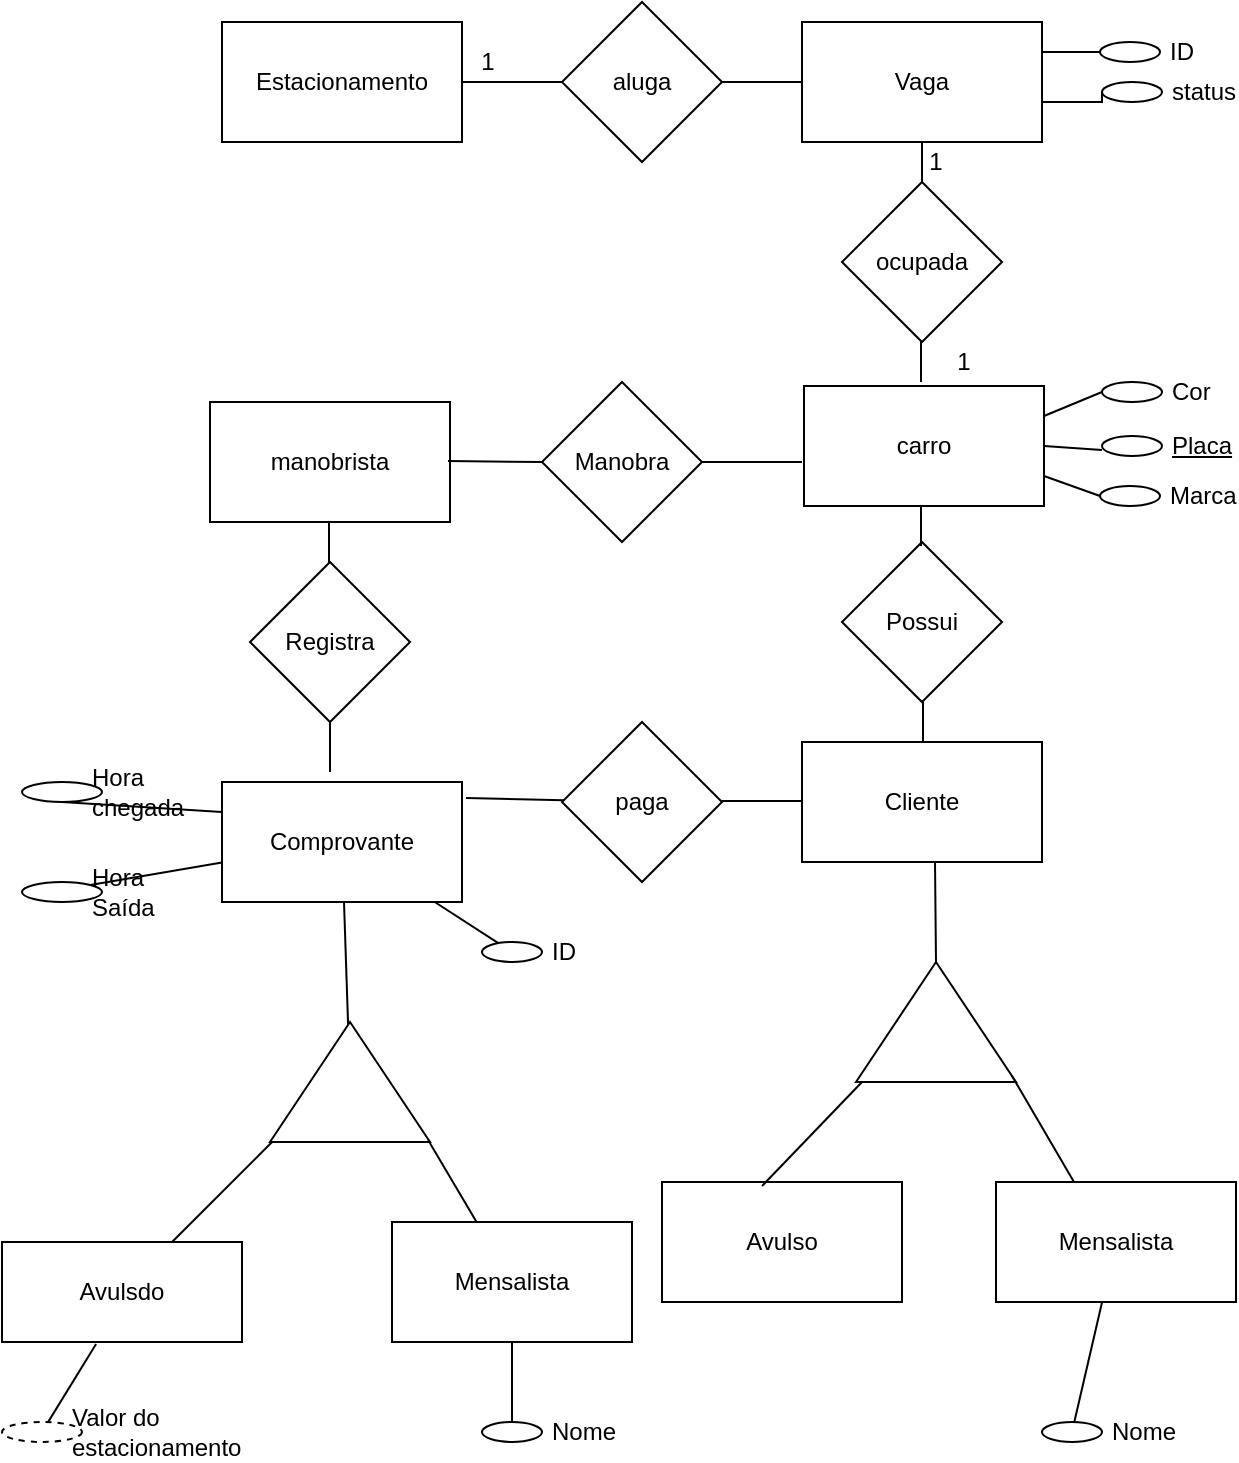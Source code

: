 <mxfile version="15.3.2" type="device"><diagram id="oyLj_8fKcUXU6CJUmneb" name="Page-1"><mxGraphModel dx="1422" dy="762" grid="1" gridSize="10" guides="1" tooltips="1" connect="1" arrows="1" fold="1" page="1" pageScale="1" pageWidth="827" pageHeight="1169" math="0" shadow="0"><root><mxCell id="0"/><mxCell id="1" parent="0"/><mxCell id="aMv5s2U3-ydj9eO4ZxPw-2" value="ocupada" style="rhombus;whiteSpace=wrap;html=1;" parent="1" vertex="1"><mxGeometry x="630" y="130" width="80" height="80" as="geometry"/></mxCell><mxCell id="aMv5s2U3-ydj9eO4ZxPw-6" value="Estacionamento" style="rounded=0;whiteSpace=wrap;html=1;" parent="1" vertex="1"><mxGeometry x="320" y="50" width="120" height="60" as="geometry"/></mxCell><mxCell id="OtYzrWS6GpuQRhWjGxq4-15" style="edgeStyle=orthogonalEdgeStyle;rounded=0;orthogonalLoop=1;jettySize=auto;html=1;exitX=1;exitY=0.25;exitDx=0;exitDy=0;entryX=0;entryY=0;entryDx=0;entryDy=0;endArrow=none;endFill=0;" parent="1" source="aMv5s2U3-ydj9eO4ZxPw-7" target="aMv5s2U3-ydj9eO4ZxPw-52" edge="1"><mxGeometry relative="1" as="geometry"/></mxCell><mxCell id="aMv5s2U3-ydj9eO4ZxPw-7" value="Vaga" style="rounded=0;whiteSpace=wrap;html=1;" parent="1" vertex="1"><mxGeometry x="610" y="50" width="120" height="60" as="geometry"/></mxCell><mxCell id="aMv5s2U3-ydj9eO4ZxPw-9" value="Cliente" style="rounded=0;whiteSpace=wrap;html=1;" parent="1" vertex="1"><mxGeometry x="610" y="410" width="120" height="60" as="geometry"/></mxCell><mxCell id="r7C4RSuPm8BqoWRQ45uf-9" style="edgeStyle=none;rounded=0;orthogonalLoop=1;jettySize=auto;html=1;entryX=1;entryY=0;entryDx=0;entryDy=0;endArrow=none;endFill=0;" edge="1" parent="1" source="aMv5s2U3-ydj9eO4ZxPw-10" target="r7C4RSuPm8BqoWRQ45uf-8"><mxGeometry relative="1" as="geometry"/></mxCell><mxCell id="aMv5s2U3-ydj9eO4ZxPw-10" value="Comprovante" style="rounded=0;whiteSpace=wrap;html=1;" parent="1" vertex="1"><mxGeometry x="320" y="430" width="120" height="60" as="geometry"/></mxCell><mxCell id="aMv5s2U3-ydj9eO4ZxPw-11" value="manobrista" style="rounded=0;whiteSpace=wrap;html=1;" parent="1" vertex="1"><mxGeometry x="314" y="240" width="120" height="60" as="geometry"/></mxCell><mxCell id="aMv5s2U3-ydj9eO4ZxPw-12" value="carro" style="rounded=0;whiteSpace=wrap;html=1;" parent="1" vertex="1"><mxGeometry x="611" y="232" width="120" height="60" as="geometry"/></mxCell><mxCell id="aMv5s2U3-ydj9eO4ZxPw-13" value="aluga" style="rhombus;whiteSpace=wrap;html=1;" parent="1" vertex="1"><mxGeometry x="490" y="40" width="80" height="80" as="geometry"/></mxCell><mxCell id="aMv5s2U3-ydj9eO4ZxPw-16" value="" style="endArrow=none;html=1;exitX=1;exitY=0.5;exitDx=0;exitDy=0;" parent="1" source="aMv5s2U3-ydj9eO4ZxPw-6" target="aMv5s2U3-ydj9eO4ZxPw-13" edge="1"><mxGeometry width="50" height="50" relative="1" as="geometry"><mxPoint x="450" y="380" as="sourcePoint"/><mxPoint x="500" y="330" as="targetPoint"/><Array as="points"><mxPoint x="470" y="80"/></Array></mxGeometry></mxCell><mxCell id="aMv5s2U3-ydj9eO4ZxPw-18" value="" style="endArrow=none;html=1;entryX=0;entryY=0.5;entryDx=0;entryDy=0;exitX=1;exitY=0.5;exitDx=0;exitDy=0;" parent="1" source="aMv5s2U3-ydj9eO4ZxPw-13" target="aMv5s2U3-ydj9eO4ZxPw-7" edge="1"><mxGeometry width="50" height="50" relative="1" as="geometry"><mxPoint x="450" y="380" as="sourcePoint"/><mxPoint x="500" y="330" as="targetPoint"/><Array as="points"/></mxGeometry></mxCell><mxCell id="aMv5s2U3-ydj9eO4ZxPw-19" value="1" style="text;html=1;strokeColor=none;fillColor=none;align=center;verticalAlign=middle;whiteSpace=wrap;rounded=0;" parent="1" vertex="1"><mxGeometry x="447" y="60" width="12" height="20" as="geometry"/></mxCell><mxCell id="aMv5s2U3-ydj9eO4ZxPw-21" value="" style="endArrow=none;html=1;exitX=1.017;exitY=0.133;exitDx=0;exitDy=0;exitPerimeter=0;" parent="1" source="aMv5s2U3-ydj9eO4ZxPw-10" target="aMv5s2U3-ydj9eO4ZxPw-37" edge="1"><mxGeometry width="50" height="50" relative="1" as="geometry"><mxPoint x="450" y="440" as="sourcePoint"/><mxPoint x="570" y="290" as="targetPoint"/><Array as="points"/></mxGeometry></mxCell><mxCell id="aMv5s2U3-ydj9eO4ZxPw-22" value="" style="endArrow=none;html=1;" parent="1" source="aMv5s2U3-ydj9eO4ZxPw-2" edge="1"><mxGeometry width="50" height="50" relative="1" as="geometry"><mxPoint x="600" y="200" as="sourcePoint"/><mxPoint x="670" y="110" as="targetPoint"/><Array as="points"/></mxGeometry></mxCell><mxCell id="aMv5s2U3-ydj9eO4ZxPw-23" value="" style="endArrow=none;html=1;" parent="1" edge="1"><mxGeometry width="50" height="50" relative="1" as="geometry"><mxPoint x="669.5" y="230" as="sourcePoint"/><mxPoint x="669.5" y="210" as="targetPoint"/><Array as="points"/></mxGeometry></mxCell><mxCell id="aMv5s2U3-ydj9eO4ZxPw-24" value="1" style="text;html=1;strokeColor=none;fillColor=none;align=center;verticalAlign=middle;whiteSpace=wrap;rounded=0;" parent="1" vertex="1"><mxGeometry x="671" y="110" width="12" height="20" as="geometry"/></mxCell><mxCell id="aMv5s2U3-ydj9eO4ZxPw-25" value="1" style="text;html=1;strokeColor=none;fillColor=none;align=center;verticalAlign=middle;whiteSpace=wrap;rounded=0;" parent="1" vertex="1"><mxGeometry x="685" y="210" width="12" height="20" as="geometry"/></mxCell><mxCell id="aMv5s2U3-ydj9eO4ZxPw-27" value="Possui" style="rhombus;whiteSpace=wrap;html=1;" parent="1" vertex="1"><mxGeometry x="630" y="310" width="80" height="80" as="geometry"/></mxCell><mxCell id="aMv5s2U3-ydj9eO4ZxPw-28" value="" style="endArrow=none;html=1;" parent="1" edge="1"><mxGeometry width="50" height="50" relative="1" as="geometry"><mxPoint x="669.5" y="312" as="sourcePoint"/><mxPoint x="669.5" y="292" as="targetPoint"/><Array as="points"/></mxGeometry></mxCell><mxCell id="aMv5s2U3-ydj9eO4ZxPw-30" value="" style="endArrow=none;html=1;" parent="1" edge="1"><mxGeometry width="50" height="50" relative="1" as="geometry"><mxPoint x="670.5" y="410" as="sourcePoint"/><mxPoint x="670.5" y="390" as="targetPoint"/><Array as="points"/></mxGeometry></mxCell><mxCell id="aMv5s2U3-ydj9eO4ZxPw-36" value="Registra" style="rhombus;whiteSpace=wrap;html=1;" parent="1" vertex="1"><mxGeometry x="334" y="320" width="80" height="80" as="geometry"/></mxCell><mxCell id="aMv5s2U3-ydj9eO4ZxPw-37" value="paga" style="rhombus;whiteSpace=wrap;html=1;" parent="1" vertex="1"><mxGeometry x="490" y="400" width="80" height="80" as="geometry"/></mxCell><mxCell id="aMv5s2U3-ydj9eO4ZxPw-39" value="" style="endArrow=none;html=1;" parent="1" edge="1"><mxGeometry width="50" height="50" relative="1" as="geometry"><mxPoint x="373.5" y="320" as="sourcePoint"/><mxPoint x="373.5" y="300" as="targetPoint"/><Array as="points"/></mxGeometry></mxCell><mxCell id="aMv5s2U3-ydj9eO4ZxPw-41" value="" style="triangle;whiteSpace=wrap;html=1;rotation=-90;" parent="1" vertex="1"><mxGeometry x="647" y="510" width="60" height="80" as="geometry"/></mxCell><mxCell id="aMv5s2U3-ydj9eO4ZxPw-42" value="" style="endArrow=none;html=1;exitX=1;exitY=0.5;exitDx=0;exitDy=0;" parent="1" source="aMv5s2U3-ydj9eO4ZxPw-41" edge="1"><mxGeometry width="50" height="50" relative="1" as="geometry"><mxPoint x="676.5" y="490" as="sourcePoint"/><mxPoint x="676.5" y="470" as="targetPoint"/><Array as="points"/></mxGeometry></mxCell><mxCell id="aMv5s2U3-ydj9eO4ZxPw-43" value="Avulso" style="rounded=0;whiteSpace=wrap;html=1;" parent="1" vertex="1"><mxGeometry x="540" y="630" width="120" height="60" as="geometry"/></mxCell><mxCell id="aMv5s2U3-ydj9eO4ZxPw-44" value="Mensalista" style="rounded=0;whiteSpace=wrap;html=1;" parent="1" vertex="1"><mxGeometry x="707" y="630" width="120" height="60" as="geometry"/></mxCell><mxCell id="aMv5s2U3-ydj9eO4ZxPw-45" value="" style="endArrow=none;html=1;exitX=0.417;exitY=0.033;exitDx=0;exitDy=0;exitPerimeter=0;" parent="1" source="aMv5s2U3-ydj9eO4ZxPw-43" edge="1"><mxGeometry width="50" height="50" relative="1" as="geometry"><mxPoint x="570" y="670" as="sourcePoint"/><mxPoint x="640" y="580" as="targetPoint"/><Array as="points"/></mxGeometry></mxCell><mxCell id="aMv5s2U3-ydj9eO4ZxPw-46" value="" style="endArrow=none;html=1;exitX=0.417;exitY=0.033;exitDx=0;exitDy=0;exitPerimeter=0;entryX=0.05;entryY=1.025;entryDx=0;entryDy=0;entryPerimeter=0;" parent="1" edge="1"><mxGeometry width="50" height="50" relative="1" as="geometry"><mxPoint x="746" y="630" as="sourcePoint"/><mxPoint x="715" y="577" as="targetPoint"/><Array as="points"/></mxGeometry></mxCell><mxCell id="aMv5s2U3-ydj9eO4ZxPw-47" value="" style="endArrow=none;html=1;" parent="1" edge="1"><mxGeometry width="50" height="50" relative="1" as="geometry"><mxPoint x="570" y="439.5" as="sourcePoint"/><mxPoint x="610" y="439.5" as="targetPoint"/><Array as="points"/></mxGeometry></mxCell><mxCell id="aMv5s2U3-ydj9eO4ZxPw-48" value="Manobra" style="rhombus;whiteSpace=wrap;html=1;" parent="1" vertex="1"><mxGeometry x="480" y="230" width="80" height="80" as="geometry"/></mxCell><mxCell id="aMv5s2U3-ydj9eO4ZxPw-49" value="" style="endArrow=none;html=1;entryX=0;entryY=0.5;entryDx=0;entryDy=0;" parent="1" target="aMv5s2U3-ydj9eO4ZxPw-48" edge="1"><mxGeometry width="50" height="50" relative="1" as="geometry"><mxPoint x="433" y="269.5" as="sourcePoint"/><mxPoint x="473" y="269.5" as="targetPoint"/><Array as="points"/></mxGeometry></mxCell><mxCell id="aMv5s2U3-ydj9eO4ZxPw-51" value="" style="endArrow=none;html=1;" parent="1" edge="1"><mxGeometry width="50" height="50" relative="1" as="geometry"><mxPoint x="560" y="270" as="sourcePoint"/><mxPoint x="610" y="270" as="targetPoint"/><Array as="points"/></mxGeometry></mxCell><mxCell id="aMv5s2U3-ydj9eO4ZxPw-52" value="ID" style="ellipse;whiteSpace=wrap;html=1;align=left;spacingLeft=33;" parent="1" vertex="1"><mxGeometry x="759" y="60" width="30" height="10" as="geometry"/></mxCell><mxCell id="aMv5s2U3-ydj9eO4ZxPw-60" value="Cor" style="ellipse;whiteSpace=wrap;html=1;align=left;spacingLeft=33;" parent="1" vertex="1"><mxGeometry x="760" y="230" width="30" height="10" as="geometry"/></mxCell><mxCell id="r7C4RSuPm8BqoWRQ45uf-18" style="edgeStyle=none;rounded=0;orthogonalLoop=1;jettySize=auto;html=1;endArrow=none;endFill=0;" edge="1" parent="1" source="aMv5s2U3-ydj9eO4ZxPw-65" target="aMv5s2U3-ydj9eO4ZxPw-44"><mxGeometry relative="1" as="geometry"/></mxCell><mxCell id="aMv5s2U3-ydj9eO4ZxPw-65" value="Nome" style="ellipse;whiteSpace=wrap;html=1;align=left;spacingLeft=33;" parent="1" vertex="1"><mxGeometry x="730" y="750" width="30" height="10" as="geometry"/></mxCell><mxCell id="aMv5s2U3-ydj9eO4ZxPw-70" value="&lt;u&gt;Placa&lt;/u&gt;" style="ellipse;whiteSpace=wrap;html=1;align=left;spacingLeft=33;" parent="1" vertex="1"><mxGeometry x="760" y="257" width="30" height="10" as="geometry"/></mxCell><mxCell id="aMv5s2U3-ydj9eO4ZxPw-72" value="Marca" style="ellipse;whiteSpace=wrap;html=1;align=left;spacingLeft=33;" parent="1" vertex="1"><mxGeometry x="759" y="282" width="30" height="10" as="geometry"/></mxCell><mxCell id="aMv5s2U3-ydj9eO4ZxPw-74" value="" style="endArrow=none;html=1;entryX=0;entryY=0.5;entryDx=0;entryDy=0;exitX=1;exitY=0.25;exitDx=0;exitDy=0;" parent="1" source="aMv5s2U3-ydj9eO4ZxPw-12" target="aMv5s2U3-ydj9eO4ZxPw-60" edge="1"><mxGeometry width="50" height="50" relative="1" as="geometry"><mxPoint x="410" y="530" as="sourcePoint"/><mxPoint x="460" y="480" as="targetPoint"/></mxGeometry></mxCell><mxCell id="aMv5s2U3-ydj9eO4ZxPw-75" value="" style="endArrow=none;html=1;entryX=0;entryY=0.5;entryDx=0;entryDy=0;exitX=1;exitY=0.5;exitDx=0;exitDy=0;" parent="1" source="aMv5s2U3-ydj9eO4ZxPw-12" edge="1"><mxGeometry width="50" height="50" relative="1" as="geometry"><mxPoint x="731" y="276" as="sourcePoint"/><mxPoint x="760" y="264" as="targetPoint"/></mxGeometry></mxCell><mxCell id="aMv5s2U3-ydj9eO4ZxPw-76" value="" style="endArrow=none;html=1;entryX=0;entryY=0.5;entryDx=0;entryDy=0;exitX=1;exitY=0.75;exitDx=0;exitDy=0;" parent="1" source="aMv5s2U3-ydj9eO4ZxPw-12" target="aMv5s2U3-ydj9eO4ZxPw-72" edge="1"><mxGeometry width="50" height="50" relative="1" as="geometry"><mxPoint x="741" y="272" as="sourcePoint"/><mxPoint x="770" y="274" as="targetPoint"/></mxGeometry></mxCell><mxCell id="aMv5s2U3-ydj9eO4ZxPw-77" value="status" style="ellipse;whiteSpace=wrap;html=1;align=left;spacingLeft=33;" parent="1" vertex="1"><mxGeometry x="760" y="80" width="30" height="10" as="geometry"/></mxCell><mxCell id="OtYzrWS6GpuQRhWjGxq4-1" value="" style="endArrow=none;html=1;entryX=0.5;entryY=1;entryDx=0;entryDy=0;" parent="1" target="aMv5s2U3-ydj9eO4ZxPw-36" edge="1"><mxGeometry width="50" height="50" relative="1" as="geometry"><mxPoint x="374" y="425" as="sourcePoint"/><mxPoint x="440" y="370" as="targetPoint"/></mxGeometry></mxCell><mxCell id="OtYzrWS6GpuQRhWjGxq4-18" style="edgeStyle=orthogonalEdgeStyle;rounded=0;orthogonalLoop=1;jettySize=auto;html=1;endArrow=none;endFill=0;exitX=1;exitY=0.75;exitDx=0;exitDy=0;entryX=0;entryY=0.5;entryDx=0;entryDy=0;" parent="1" source="aMv5s2U3-ydj9eO4ZxPw-7" target="aMv5s2U3-ydj9eO4ZxPw-77" edge="1"><mxGeometry relative="1" as="geometry"><mxPoint x="740" y="90" as="sourcePoint"/><mxPoint x="760" y="90" as="targetPoint"/><Array as="points"><mxPoint x="730" y="90"/><mxPoint x="760" y="90"/></Array></mxGeometry></mxCell><mxCell id="r7C4RSuPm8BqoWRQ45uf-4" style="rounded=0;orthogonalLoop=1;jettySize=auto;html=1;endArrow=none;endFill=0;" edge="1" parent="1" source="r7C4RSuPm8BqoWRQ45uf-3" target="aMv5s2U3-ydj9eO4ZxPw-10"><mxGeometry relative="1" as="geometry"/></mxCell><mxCell id="r7C4RSuPm8BqoWRQ45uf-3" value="ID" style="ellipse;whiteSpace=wrap;html=1;align=left;spacingLeft=33;" vertex="1" parent="1"><mxGeometry x="450" y="510" width="30" height="10" as="geometry"/></mxCell><mxCell id="r7C4RSuPm8BqoWRQ45uf-6" style="edgeStyle=none;rounded=0;orthogonalLoop=1;jettySize=auto;html=1;exitX=0.5;exitY=1;exitDx=0;exitDy=0;entryX=0;entryY=0.25;entryDx=0;entryDy=0;endArrow=none;endFill=0;" edge="1" parent="1" source="r7C4RSuPm8BqoWRQ45uf-5" target="aMv5s2U3-ydj9eO4ZxPw-10"><mxGeometry relative="1" as="geometry"/></mxCell><mxCell id="r7C4RSuPm8BqoWRQ45uf-5" value="Hora chegada" style="ellipse;whiteSpace=wrap;html=1;align=left;spacingLeft=33;" vertex="1" parent="1"><mxGeometry x="220" y="430" width="40" height="10" as="geometry"/></mxCell><mxCell id="r7C4RSuPm8BqoWRQ45uf-8" value="Hora Saída" style="ellipse;whiteSpace=wrap;html=1;align=left;spacingLeft=33;" vertex="1" parent="1"><mxGeometry x="220" y="480" width="40" height="10" as="geometry"/></mxCell><mxCell id="r7C4RSuPm8BqoWRQ45uf-11" style="edgeStyle=none;rounded=0;orthogonalLoop=1;jettySize=auto;html=1;endArrow=none;endFill=0;" edge="1" parent="1" source="r7C4RSuPm8BqoWRQ45uf-10" target="aMv5s2U3-ydj9eO4ZxPw-10"><mxGeometry relative="1" as="geometry"/></mxCell><mxCell id="r7C4RSuPm8BqoWRQ45uf-10" value="" style="triangle;whiteSpace=wrap;html=1;rotation=-90;" vertex="1" parent="1"><mxGeometry x="354" y="540" width="60" height="80" as="geometry"/></mxCell><mxCell id="r7C4RSuPm8BqoWRQ45uf-13" style="edgeStyle=none;rounded=0;orthogonalLoop=1;jettySize=auto;html=1;entryX=0;entryY=0.013;entryDx=0;entryDy=0;entryPerimeter=0;endArrow=none;endFill=0;" edge="1" parent="1" source="r7C4RSuPm8BqoWRQ45uf-12" target="r7C4RSuPm8BqoWRQ45uf-10"><mxGeometry relative="1" as="geometry"/></mxCell><mxCell id="r7C4RSuPm8BqoWRQ45uf-12" value="Avulsdo" style="rounded=0;whiteSpace=wrap;html=1;" vertex="1" parent="1"><mxGeometry x="210" y="660" width="120" height="50" as="geometry"/></mxCell><mxCell id="r7C4RSuPm8BqoWRQ45uf-15" style="edgeStyle=none;rounded=0;orthogonalLoop=1;jettySize=auto;html=1;entryX=0.392;entryY=1.02;entryDx=0;entryDy=0;entryPerimeter=0;endArrow=none;endFill=0;" edge="1" parent="1" source="r7C4RSuPm8BqoWRQ45uf-14" target="r7C4RSuPm8BqoWRQ45uf-12"><mxGeometry relative="1" as="geometry"/></mxCell><mxCell id="r7C4RSuPm8BqoWRQ45uf-14" value="Valor do estacionamento" style="ellipse;whiteSpace=wrap;html=1;align=left;spacingLeft=33;dashed=1;" vertex="1" parent="1"><mxGeometry x="210" y="750" width="40" height="10" as="geometry"/></mxCell><mxCell id="r7C4RSuPm8BqoWRQ45uf-17" style="edgeStyle=none;rounded=0;orthogonalLoop=1;jettySize=auto;html=1;entryX=0.017;entryY=0.988;entryDx=0;entryDy=0;entryPerimeter=0;endArrow=none;endFill=0;" edge="1" parent="1" source="r7C4RSuPm8BqoWRQ45uf-16" target="r7C4RSuPm8BqoWRQ45uf-10"><mxGeometry relative="1" as="geometry"/></mxCell><mxCell id="r7C4RSuPm8BqoWRQ45uf-22" value="" style="edgeStyle=none;rounded=0;orthogonalLoop=1;jettySize=auto;html=1;endArrow=none;endFill=0;" edge="1" parent="1" source="r7C4RSuPm8BqoWRQ45uf-16" target="r7C4RSuPm8BqoWRQ45uf-21"><mxGeometry relative="1" as="geometry"/></mxCell><mxCell id="r7C4RSuPm8BqoWRQ45uf-16" value="Mensalista" style="rounded=0;whiteSpace=wrap;html=1;" vertex="1" parent="1"><mxGeometry x="405" y="650" width="120" height="60" as="geometry"/></mxCell><mxCell id="r7C4RSuPm8BqoWRQ45uf-21" value="Nome" style="ellipse;whiteSpace=wrap;html=1;align=left;spacingLeft=33;" vertex="1" parent="1"><mxGeometry x="450" y="750" width="30" height="10" as="geometry"/></mxCell></root></mxGraphModel></diagram></mxfile>